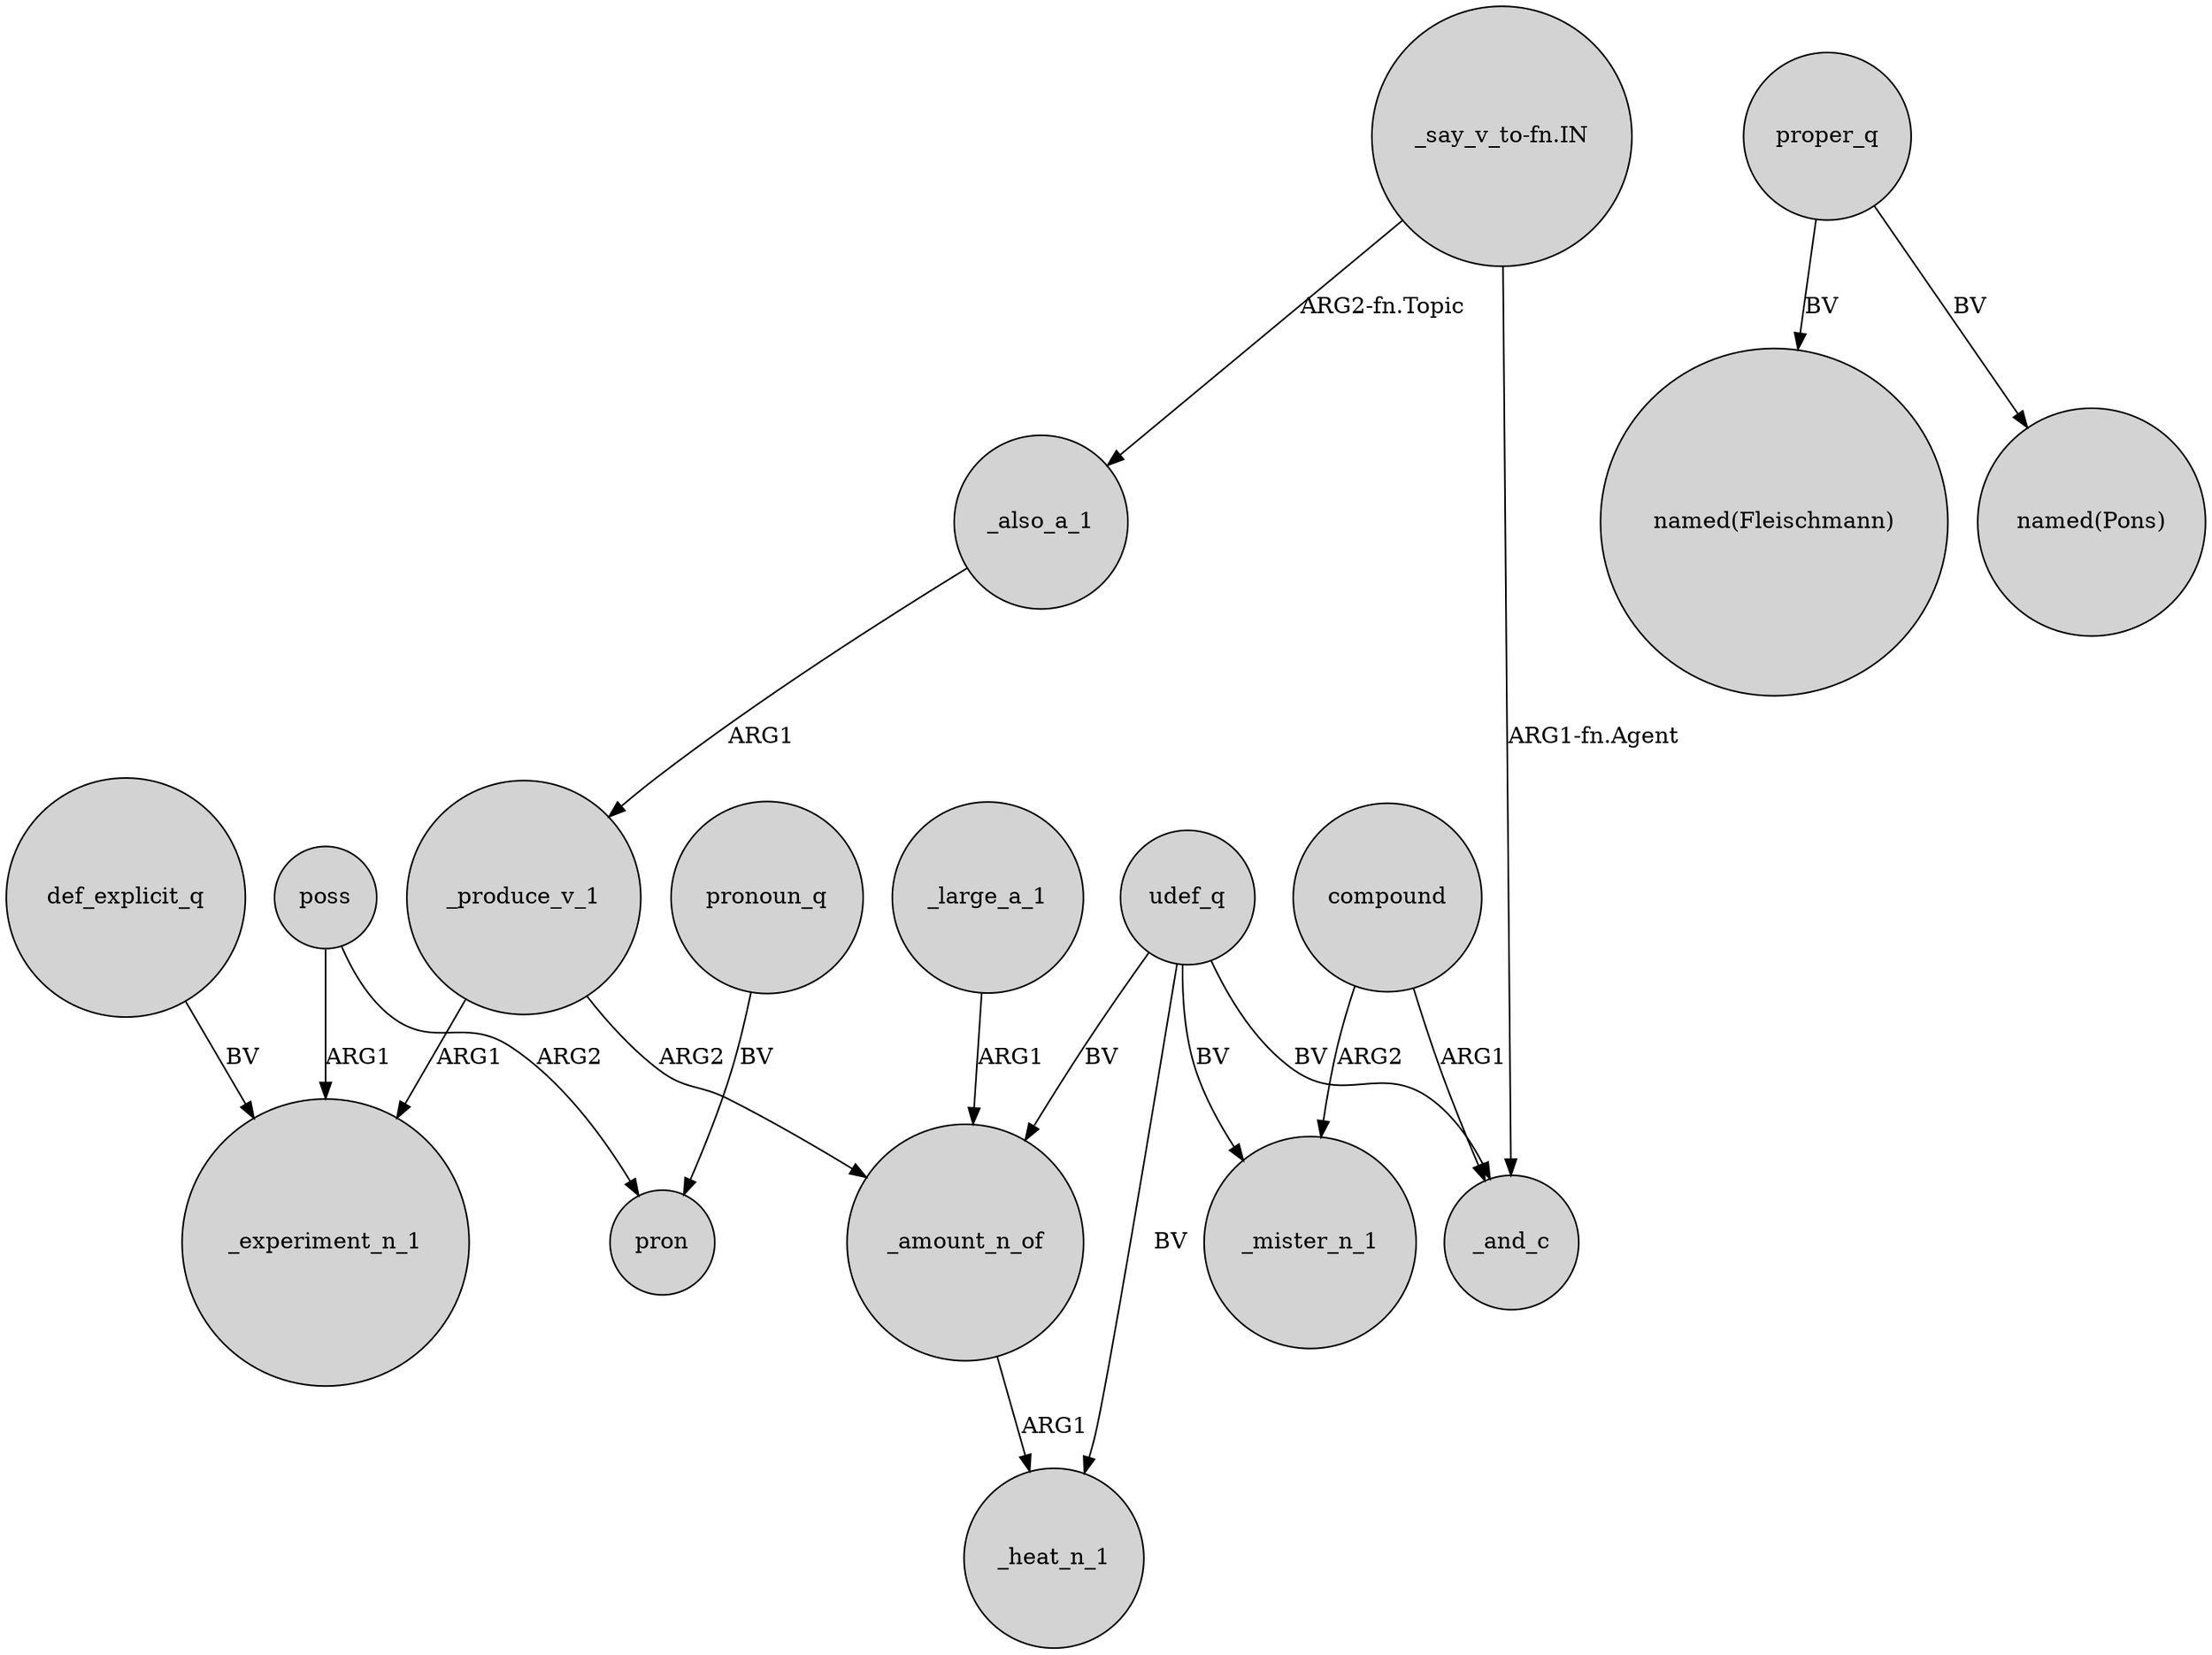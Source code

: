 digraph {
	node [shape=circle style=filled]
	def_explicit_q -> _experiment_n_1 [label=BV]
	"_say_v_to-fn.IN" -> _and_c [label="ARG1-fn.Agent"]
	"_say_v_to-fn.IN" -> _also_a_1 [label="ARG2-fn.Topic"]
	poss -> pron [label=ARG2]
	udef_q -> _amount_n_of [label=BV]
	proper_q -> "named(Fleischmann)" [label=BV]
	_also_a_1 -> _produce_v_1 [label=ARG1]
	compound -> _mister_n_1 [label=ARG2]
	_produce_v_1 -> _experiment_n_1 [label=ARG1]
	udef_q -> _mister_n_1 [label=BV]
	udef_q -> _heat_n_1 [label=BV]
	pronoun_q -> pron [label=BV]
	poss -> _experiment_n_1 [label=ARG1]
	_produce_v_1 -> _amount_n_of [label=ARG2]
	compound -> _and_c [label=ARG1]
	_large_a_1 -> _amount_n_of [label=ARG1]
	_amount_n_of -> _heat_n_1 [label=ARG1]
	udef_q -> _and_c [label=BV]
	proper_q -> "named(Pons)" [label=BV]
}
